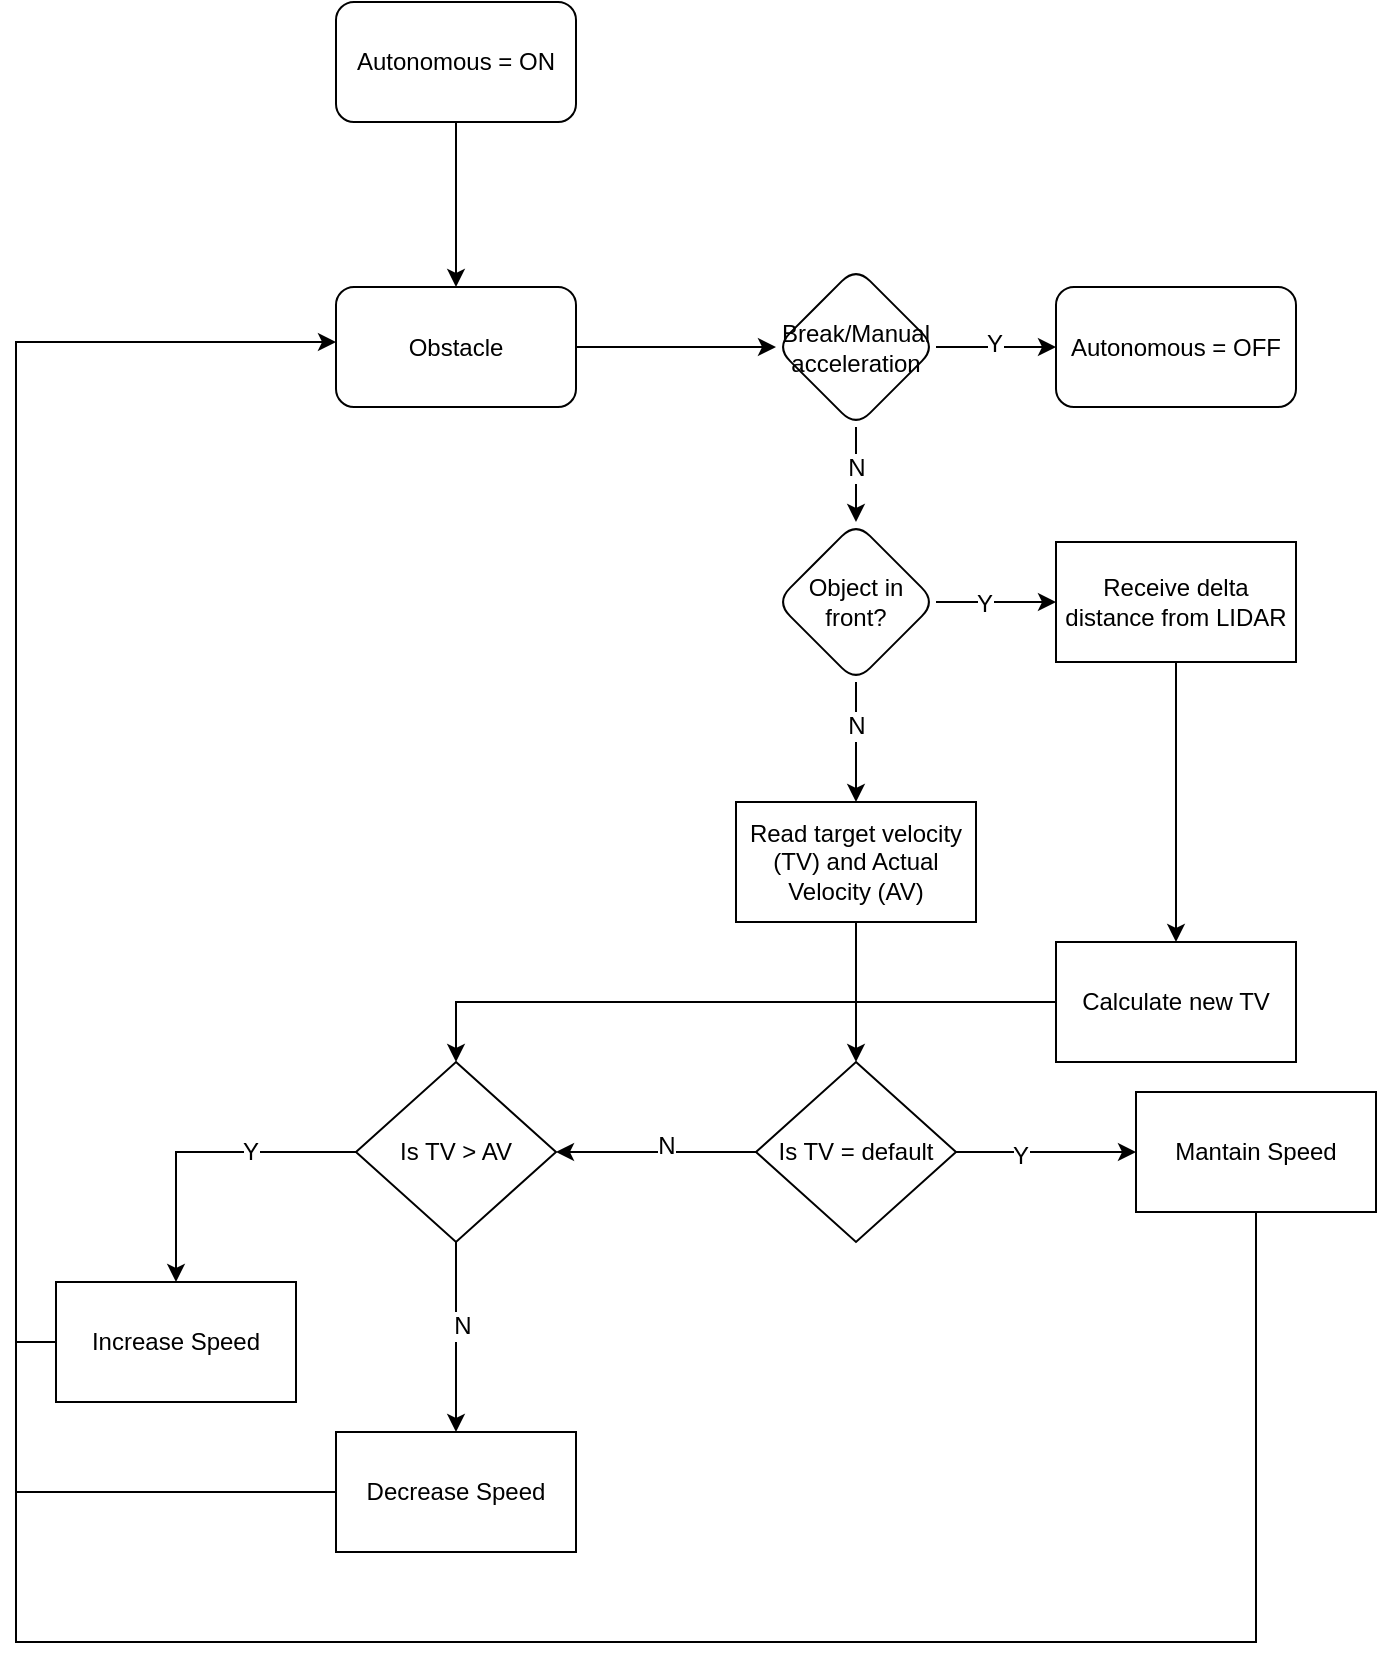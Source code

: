 <mxfile version="28.2.5">
  <diagram id="C5RBs43oDa-KdzZeNtuy" name="Page-1">
    <mxGraphModel dx="1869" dy="623" grid="1" gridSize="10" guides="1" tooltips="1" connect="1" arrows="1" fold="1" page="1" pageScale="1" pageWidth="827" pageHeight="1169" math="0" shadow="0">
      <root>
        <mxCell id="WIyWlLk6GJQsqaUBKTNV-0" />
        <mxCell id="WIyWlLk6GJQsqaUBKTNV-1" parent="WIyWlLk6GJQsqaUBKTNV-0" />
        <mxCell id="ecBc6EmpayQU5hUX55Ym-81" value="" style="edgeStyle=orthogonalEdgeStyle;rounded=0;orthogonalLoop=1;jettySize=auto;html=1;fontFamily=Helvetica;fontSize=12;fontColor=default;" parent="WIyWlLk6GJQsqaUBKTNV-1" source="ecBc6EmpayQU5hUX55Ym-76" target="ecBc6EmpayQU5hUX55Ym-80" edge="1">
          <mxGeometry relative="1" as="geometry" />
        </mxCell>
        <mxCell id="ecBc6EmpayQU5hUX55Ym-76" value="Autonomous = ON" style="rounded=1;whiteSpace=wrap;html=1;shadow=0;glass=0;strokeColor=default;strokeWidth=1;align=center;verticalAlign=middle;fontFamily=Helvetica;fontSize=12;fontColor=default;fillColor=default;" parent="WIyWlLk6GJQsqaUBKTNV-1" vertex="1">
          <mxGeometry x="110" y="30" width="120" height="60" as="geometry" />
        </mxCell>
        <mxCell id="ecBc6EmpayQU5hUX55Ym-84" value="" style="edgeStyle=orthogonalEdgeStyle;rounded=0;orthogonalLoop=1;jettySize=auto;html=1;fontFamily=Helvetica;fontSize=12;fontColor=default;" parent="WIyWlLk6GJQsqaUBKTNV-1" source="ecBc6EmpayQU5hUX55Ym-80" target="ecBc6EmpayQU5hUX55Ym-83" edge="1">
          <mxGeometry relative="1" as="geometry" />
        </mxCell>
        <mxCell id="ecBc6EmpayQU5hUX55Ym-80" value="Obstacle" style="whiteSpace=wrap;html=1;rounded=1;shadow=0;glass=0;strokeWidth=1;" parent="WIyWlLk6GJQsqaUBKTNV-1" vertex="1">
          <mxGeometry x="110" y="172.5" width="120" height="60" as="geometry" />
        </mxCell>
        <mxCell id="ecBc6EmpayQU5hUX55Ym-86" value="" style="edgeStyle=orthogonalEdgeStyle;rounded=0;orthogonalLoop=1;jettySize=auto;html=1;fontFamily=Helvetica;fontSize=12;fontColor=default;" parent="WIyWlLk6GJQsqaUBKTNV-1" source="ecBc6EmpayQU5hUX55Ym-83" target="ecBc6EmpayQU5hUX55Ym-85" edge="1">
          <mxGeometry relative="1" as="geometry" />
        </mxCell>
        <mxCell id="ecBc6EmpayQU5hUX55Ym-87" value="Y" style="edgeLabel;html=1;align=center;verticalAlign=middle;resizable=0;points=[];rounded=1;shadow=0;glass=0;strokeColor=default;strokeWidth=1;fontFamily=Helvetica;fontSize=12;fontColor=default;fillColor=default;" parent="ecBc6EmpayQU5hUX55Ym-86" vertex="1" connectable="0">
          <mxGeometry x="-0.051" y="-4" relative="1" as="geometry">
            <mxPoint y="-6" as="offset" />
          </mxGeometry>
        </mxCell>
        <mxCell id="ecBc6EmpayQU5hUX55Ym-89" value="" style="edgeStyle=orthogonalEdgeStyle;rounded=0;orthogonalLoop=1;jettySize=auto;html=1;fontFamily=Helvetica;fontSize=12;fontColor=default;" parent="WIyWlLk6GJQsqaUBKTNV-1" source="ecBc6EmpayQU5hUX55Ym-83" target="ecBc6EmpayQU5hUX55Ym-88" edge="1">
          <mxGeometry relative="1" as="geometry" />
        </mxCell>
        <mxCell id="ecBc6EmpayQU5hUX55Ym-90" value="N" style="edgeLabel;html=1;align=center;verticalAlign=middle;resizable=0;points=[];rounded=1;shadow=0;glass=0;strokeColor=default;strokeWidth=1;fontFamily=Helvetica;fontSize=12;fontColor=default;fillColor=default;" parent="ecBc6EmpayQU5hUX55Ym-89" vertex="1" connectable="0">
          <mxGeometry x="-0.16" relative="1" as="geometry">
            <mxPoint as="offset" />
          </mxGeometry>
        </mxCell>
        <mxCell id="ecBc6EmpayQU5hUX55Ym-83" value="Break/Manual acceleration" style="rhombus;whiteSpace=wrap;html=1;rounded=1;shadow=0;glass=0;strokeWidth=1;" parent="WIyWlLk6GJQsqaUBKTNV-1" vertex="1">
          <mxGeometry x="330" y="162.5" width="80" height="80" as="geometry" />
        </mxCell>
        <mxCell id="ecBc6EmpayQU5hUX55Ym-85" value="Autonomous = OFF" style="whiteSpace=wrap;html=1;rounded=1;shadow=0;glass=0;strokeWidth=1;" parent="WIyWlLk6GJQsqaUBKTNV-1" vertex="1">
          <mxGeometry x="470" y="172.5" width="120" height="60" as="geometry" />
        </mxCell>
        <mxCell id="ecBc6EmpayQU5hUX55Ym-92" value="" style="edgeStyle=orthogonalEdgeStyle;rounded=0;orthogonalLoop=1;jettySize=auto;html=1;fontFamily=Helvetica;fontSize=12;fontColor=default;" parent="WIyWlLk6GJQsqaUBKTNV-1" source="ecBc6EmpayQU5hUX55Ym-88" target="ecBc6EmpayQU5hUX55Ym-91" edge="1">
          <mxGeometry relative="1" as="geometry" />
        </mxCell>
        <mxCell id="ecBc6EmpayQU5hUX55Ym-93" value="Y" style="edgeLabel;html=1;align=center;verticalAlign=middle;resizable=0;points=[];rounded=1;shadow=0;glass=0;strokeColor=default;strokeWidth=1;fontFamily=Helvetica;fontSize=12;fontColor=default;fillColor=default;" parent="ecBc6EmpayQU5hUX55Ym-92" vertex="1" connectable="0">
          <mxGeometry x="-0.208" y="-1" relative="1" as="geometry">
            <mxPoint as="offset" />
          </mxGeometry>
        </mxCell>
        <mxCell id="ecBc6EmpayQU5hUX55Ym-95" value="" style="edgeStyle=orthogonalEdgeStyle;rounded=0;orthogonalLoop=1;jettySize=auto;html=1;fontFamily=Helvetica;fontSize=12;fontColor=default;" parent="WIyWlLk6GJQsqaUBKTNV-1" source="ecBc6EmpayQU5hUX55Ym-88" target="ecBc6EmpayQU5hUX55Ym-94" edge="1">
          <mxGeometry relative="1" as="geometry" />
        </mxCell>
        <mxCell id="ecBc6EmpayQU5hUX55Ym-96" value="N" style="edgeLabel;html=1;align=center;verticalAlign=middle;resizable=0;points=[];rounded=1;shadow=0;glass=0;strokeColor=default;strokeWidth=1;fontFamily=Helvetica;fontSize=12;fontColor=default;fillColor=default;" parent="ecBc6EmpayQU5hUX55Ym-95" vertex="1" connectable="0">
          <mxGeometry x="-0.279" relative="1" as="geometry">
            <mxPoint as="offset" />
          </mxGeometry>
        </mxCell>
        <mxCell id="ecBc6EmpayQU5hUX55Ym-88" value="Object in&lt;div&gt;front?&lt;/div&gt;" style="rhombus;whiteSpace=wrap;html=1;rounded=1;shadow=0;glass=0;strokeWidth=1;" parent="WIyWlLk6GJQsqaUBKTNV-1" vertex="1">
          <mxGeometry x="330" y="290" width="80" height="80" as="geometry" />
        </mxCell>
        <mxCell id="ecBc6EmpayQU5hUX55Ym-126" value="" style="edgeStyle=orthogonalEdgeStyle;rounded=0;orthogonalLoop=1;jettySize=auto;html=1;fontFamily=Helvetica;fontSize=12;fontColor=default;" parent="WIyWlLk6GJQsqaUBKTNV-1" source="ecBc6EmpayQU5hUX55Ym-91" target="ecBc6EmpayQU5hUX55Ym-125" edge="1">
          <mxGeometry relative="1" as="geometry" />
        </mxCell>
        <mxCell id="ecBc6EmpayQU5hUX55Ym-91" value="Receive delta distance from LIDAR" style="whiteSpace=wrap;html=1;rounded=0;shadow=0;glass=0;strokeWidth=1;direction=west;" parent="WIyWlLk6GJQsqaUBKTNV-1" vertex="1">
          <mxGeometry x="470" y="300" width="120" height="60" as="geometry" />
        </mxCell>
        <mxCell id="ecBc6EmpayQU5hUX55Ym-100" value="" style="edgeStyle=orthogonalEdgeStyle;rounded=0;orthogonalLoop=1;jettySize=auto;html=1;fontFamily=Helvetica;fontSize=12;fontColor=default;" parent="WIyWlLk6GJQsqaUBKTNV-1" source="ecBc6EmpayQU5hUX55Ym-94" target="ecBc6EmpayQU5hUX55Ym-99" edge="1">
          <mxGeometry relative="1" as="geometry" />
        </mxCell>
        <mxCell id="ecBc6EmpayQU5hUX55Ym-94" value="Read target velocity (TV) and Actual Velocity (AV)" style="whiteSpace=wrap;html=1;rounded=0;shadow=0;glass=0;strokeWidth=1;" parent="WIyWlLk6GJQsqaUBKTNV-1" vertex="1">
          <mxGeometry x="310" y="430" width="120" height="60" as="geometry" />
        </mxCell>
        <mxCell id="ecBc6EmpayQU5hUX55Ym-102" value="" style="edgeStyle=orthogonalEdgeStyle;rounded=0;orthogonalLoop=1;jettySize=auto;html=1;fontFamily=Helvetica;fontSize=12;fontColor=default;" parent="WIyWlLk6GJQsqaUBKTNV-1" source="ecBc6EmpayQU5hUX55Ym-99" target="ecBc6EmpayQU5hUX55Ym-101" edge="1">
          <mxGeometry relative="1" as="geometry" />
        </mxCell>
        <mxCell id="ecBc6EmpayQU5hUX55Ym-104" value="Y" style="edgeLabel;html=1;align=center;verticalAlign=middle;resizable=0;points=[];rounded=1;shadow=0;glass=0;strokeColor=default;strokeWidth=1;fontFamily=Helvetica;fontSize=12;fontColor=default;fillColor=default;" parent="ecBc6EmpayQU5hUX55Ym-102" vertex="1" connectable="0">
          <mxGeometry x="-0.291" y="-2" relative="1" as="geometry">
            <mxPoint as="offset" />
          </mxGeometry>
        </mxCell>
        <mxCell id="ecBc6EmpayQU5hUX55Ym-115" value="" style="edgeStyle=orthogonalEdgeStyle;rounded=0;orthogonalLoop=1;jettySize=auto;html=1;fontFamily=Helvetica;fontSize=12;fontColor=default;" parent="WIyWlLk6GJQsqaUBKTNV-1" source="ecBc6EmpayQU5hUX55Ym-99" target="ecBc6EmpayQU5hUX55Ym-114" edge="1">
          <mxGeometry relative="1" as="geometry" />
        </mxCell>
        <mxCell id="ecBc6EmpayQU5hUX55Ym-116" value="N" style="edgeLabel;html=1;align=center;verticalAlign=middle;resizable=0;points=[];rounded=1;shadow=0;glass=0;strokeColor=default;strokeWidth=1;fontFamily=Helvetica;fontSize=12;fontColor=default;fillColor=default;" parent="ecBc6EmpayQU5hUX55Ym-115" vertex="1" connectable="0">
          <mxGeometry x="-0.099" y="-3" relative="1" as="geometry">
            <mxPoint as="offset" />
          </mxGeometry>
        </mxCell>
        <mxCell id="ecBc6EmpayQU5hUX55Ym-99" value="Is TV = default" style="rhombus;whiteSpace=wrap;html=1;rounded=0;shadow=0;glass=0;strokeWidth=1;" parent="WIyWlLk6GJQsqaUBKTNV-1" vertex="1">
          <mxGeometry x="320" y="560" width="100" height="90" as="geometry" />
        </mxCell>
        <mxCell id="ecBc6EmpayQU5hUX55Ym-130" style="edgeStyle=orthogonalEdgeStyle;rounded=0;orthogonalLoop=1;jettySize=auto;html=1;fontFamily=Helvetica;fontSize=12;fontColor=default;" parent="WIyWlLk6GJQsqaUBKTNV-1" source="ecBc6EmpayQU5hUX55Ym-101" edge="1">
          <mxGeometry relative="1" as="geometry">
            <mxPoint x="110" y="200" as="targetPoint" />
            <Array as="points">
              <mxPoint x="570" y="850" />
              <mxPoint x="-50" y="850" />
              <mxPoint x="-50" y="200" />
            </Array>
          </mxGeometry>
        </mxCell>
        <mxCell id="ecBc6EmpayQU5hUX55Ym-101" value="Mantain Speed" style="whiteSpace=wrap;html=1;rounded=0;shadow=0;glass=0;strokeWidth=1;" parent="WIyWlLk6GJQsqaUBKTNV-1" vertex="1">
          <mxGeometry x="510" y="575" width="120" height="60" as="geometry" />
        </mxCell>
        <mxCell id="ecBc6EmpayQU5hUX55Ym-120" value="" style="edgeStyle=orthogonalEdgeStyle;rounded=0;orthogonalLoop=1;jettySize=auto;html=1;fontFamily=Helvetica;fontSize=12;fontColor=default;" parent="WIyWlLk6GJQsqaUBKTNV-1" source="ecBc6EmpayQU5hUX55Ym-114" target="ecBc6EmpayQU5hUX55Ym-119" edge="1">
          <mxGeometry relative="1" as="geometry" />
        </mxCell>
        <mxCell id="ecBc6EmpayQU5hUX55Ym-123" value="Y" style="edgeLabel;html=1;align=center;verticalAlign=middle;resizable=0;points=[];rounded=1;shadow=0;glass=0;strokeColor=default;strokeWidth=1;fontFamily=Helvetica;fontSize=12;fontColor=default;fillColor=default;" parent="ecBc6EmpayQU5hUX55Ym-120" vertex="1" connectable="0">
          <mxGeometry x="-0.312" relative="1" as="geometry">
            <mxPoint as="offset" />
          </mxGeometry>
        </mxCell>
        <mxCell id="ecBc6EmpayQU5hUX55Ym-122" value="" style="edgeStyle=orthogonalEdgeStyle;rounded=0;orthogonalLoop=1;jettySize=auto;html=1;fontFamily=Helvetica;fontSize=12;fontColor=default;" parent="WIyWlLk6GJQsqaUBKTNV-1" source="ecBc6EmpayQU5hUX55Ym-114" target="ecBc6EmpayQU5hUX55Ym-121" edge="1">
          <mxGeometry relative="1" as="geometry" />
        </mxCell>
        <mxCell id="ecBc6EmpayQU5hUX55Ym-124" value="N" style="edgeLabel;html=1;align=center;verticalAlign=middle;resizable=0;points=[];rounded=1;shadow=0;glass=0;strokeColor=default;strokeWidth=1;fontFamily=Helvetica;fontSize=12;fontColor=default;fillColor=default;" parent="ecBc6EmpayQU5hUX55Ym-122" vertex="1" connectable="0">
          <mxGeometry x="-0.128" y="3" relative="1" as="geometry">
            <mxPoint as="offset" />
          </mxGeometry>
        </mxCell>
        <mxCell id="ecBc6EmpayQU5hUX55Ym-114" value="Is TV &amp;gt; AV" style="rhombus;whiteSpace=wrap;html=1;rounded=0;shadow=0;glass=0;strokeWidth=1;" parent="WIyWlLk6GJQsqaUBKTNV-1" vertex="1">
          <mxGeometry x="120" y="560" width="100" height="90" as="geometry" />
        </mxCell>
        <mxCell id="ecBc6EmpayQU5hUX55Ym-119" value="Increase Speed" style="whiteSpace=wrap;html=1;rounded=0;shadow=0;glass=0;strokeWidth=1;" parent="WIyWlLk6GJQsqaUBKTNV-1" vertex="1">
          <mxGeometry x="-30" y="670" width="120" height="60" as="geometry" />
        </mxCell>
        <mxCell id="ecBc6EmpayQU5hUX55Ym-121" value="Decrease Speed" style="whiteSpace=wrap;html=1;rounded=0;shadow=0;glass=0;strokeWidth=1;" parent="WIyWlLk6GJQsqaUBKTNV-1" vertex="1">
          <mxGeometry x="110" y="745" width="120" height="60" as="geometry" />
        </mxCell>
        <mxCell id="ecBc6EmpayQU5hUX55Ym-127" style="edgeStyle=orthogonalEdgeStyle;rounded=0;orthogonalLoop=1;jettySize=auto;html=1;entryX=0.5;entryY=0;entryDx=0;entryDy=0;fontFamily=Helvetica;fontSize=12;fontColor=default;" parent="WIyWlLk6GJQsqaUBKTNV-1" source="ecBc6EmpayQU5hUX55Ym-125" target="ecBc6EmpayQU5hUX55Ym-114" edge="1">
          <mxGeometry relative="1" as="geometry" />
        </mxCell>
        <mxCell id="ecBc6EmpayQU5hUX55Ym-125" value="Calculate new TV" style="whiteSpace=wrap;html=1;rounded=0;shadow=0;glass=0;strokeWidth=1;" parent="WIyWlLk6GJQsqaUBKTNV-1" vertex="1">
          <mxGeometry x="470" y="500" width="120" height="60" as="geometry" />
        </mxCell>
        <mxCell id="ecBc6EmpayQU5hUX55Ym-134" value="" style="endArrow=none;html=1;rounded=0;fontFamily=Helvetica;fontSize=12;fontColor=default;exitX=0;exitY=0.5;exitDx=0;exitDy=0;" parent="WIyWlLk6GJQsqaUBKTNV-1" source="ecBc6EmpayQU5hUX55Ym-121" edge="1">
          <mxGeometry width="50" height="50" relative="1" as="geometry">
            <mxPoint x="240" y="570" as="sourcePoint" />
            <mxPoint x="-50" y="775" as="targetPoint" />
          </mxGeometry>
        </mxCell>
        <mxCell id="ecBc6EmpayQU5hUX55Ym-135" value="" style="endArrow=none;html=1;rounded=0;fontFamily=Helvetica;fontSize=12;fontColor=default;exitX=0;exitY=0.5;exitDx=0;exitDy=0;" parent="WIyWlLk6GJQsqaUBKTNV-1" source="ecBc6EmpayQU5hUX55Ym-119" edge="1">
          <mxGeometry width="50" height="50" relative="1" as="geometry">
            <mxPoint x="240" y="570" as="sourcePoint" />
            <mxPoint x="-50" y="700" as="targetPoint" />
          </mxGeometry>
        </mxCell>
      </root>
    </mxGraphModel>
  </diagram>
</mxfile>

